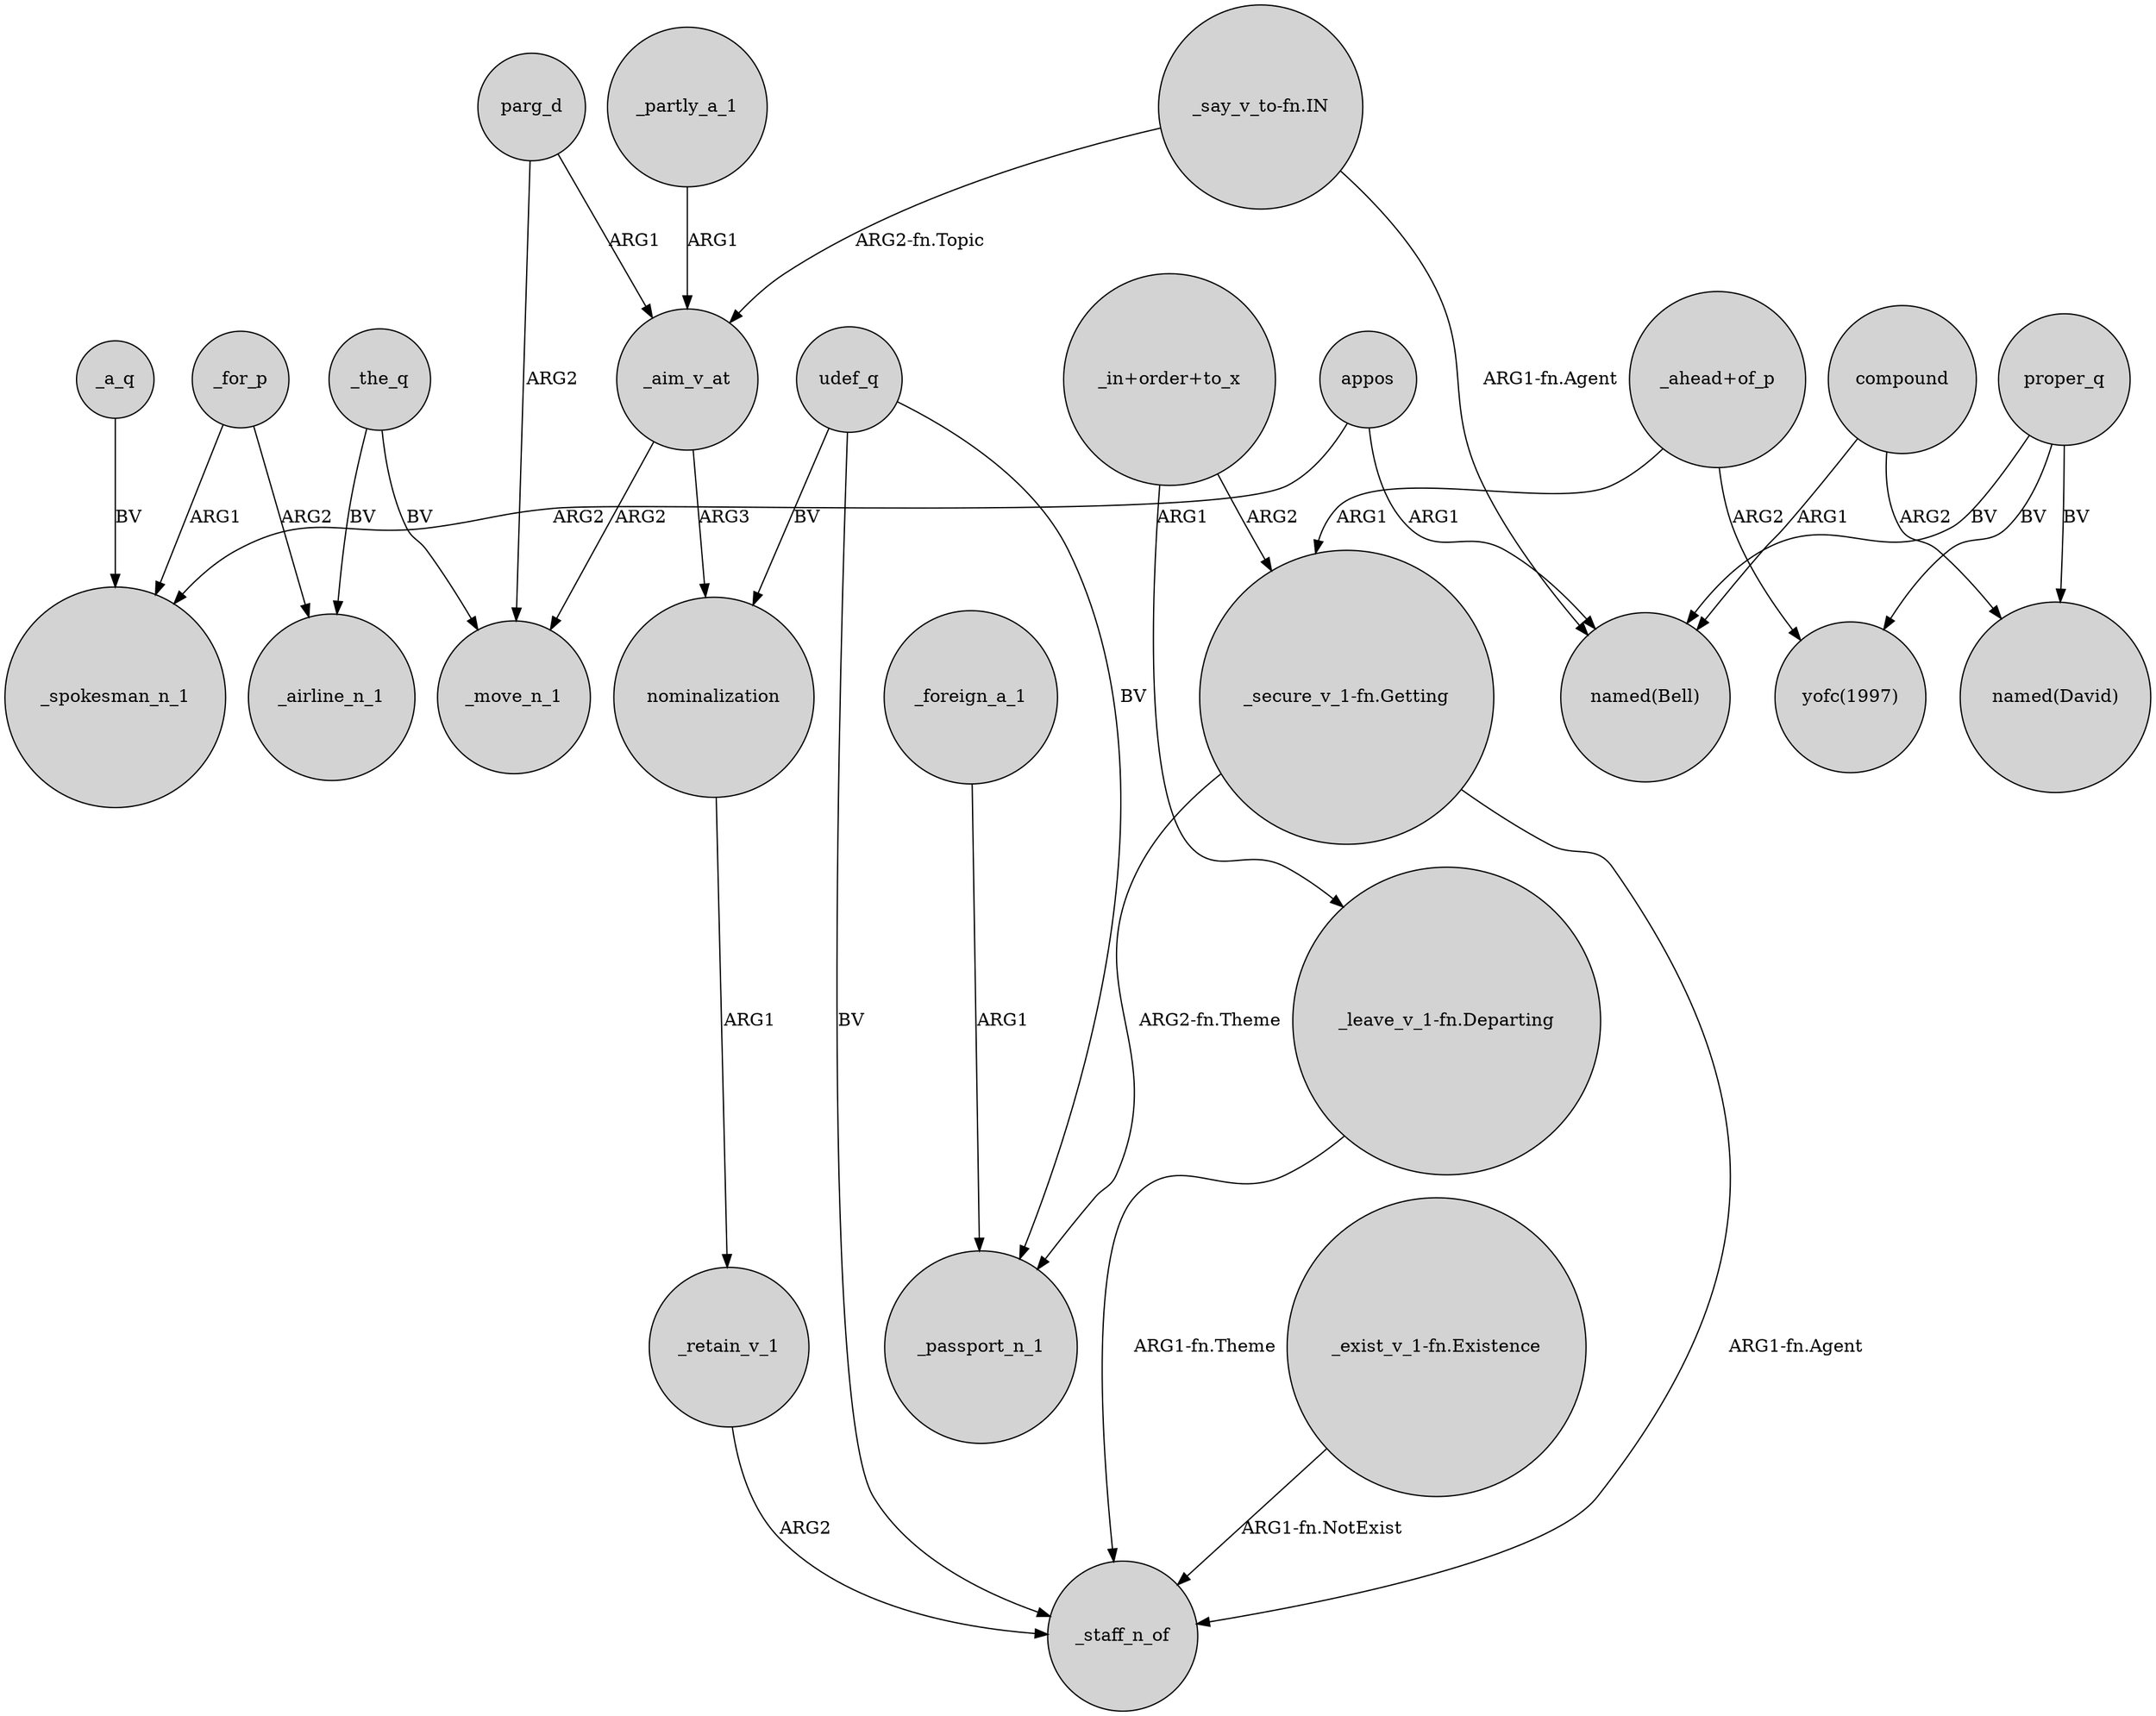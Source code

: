 digraph {
	node [shape=circle style=filled]
	appos -> _spokesman_n_1 [label=ARG2]
	_aim_v_at -> _move_n_1 [label=ARG2]
	_for_p -> _spokesman_n_1 [label=ARG1]
	"_secure_v_1-fn.Getting" -> _passport_n_1 [label="ARG2-fn.Theme"]
	compound -> "named(Bell)" [label=ARG1]
	parg_d -> _aim_v_at [label=ARG1]
	_aim_v_at -> nominalization [label=ARG3]
	udef_q -> _staff_n_of [label=BV]
	"_ahead+of_p" -> "_secure_v_1-fn.Getting" [label=ARG1]
	"_say_v_to-fn.IN" -> _aim_v_at [label="ARG2-fn.Topic"]
	_partly_a_1 -> _aim_v_at [label=ARG1]
	"_in+order+to_x" -> "_secure_v_1-fn.Getting" [label=ARG2]
	_the_q -> _move_n_1 [label=BV]
	_for_p -> _airline_n_1 [label=ARG2]
	_foreign_a_1 -> _passport_n_1 [label=ARG1]
	"_in+order+to_x" -> "_leave_v_1-fn.Departing" [label=ARG1]
	"_leave_v_1-fn.Departing" -> _staff_n_of [label="ARG1-fn.Theme"]
	_the_q -> _airline_n_1 [label=BV]
	compound -> "named(David)" [label=ARG2]
	appos -> "named(Bell)" [label=ARG1]
	udef_q -> _passport_n_1 [label=BV]
	udef_q -> nominalization [label=BV]
	proper_q -> "yofc(1997)" [label=BV]
	parg_d -> _move_n_1 [label=ARG2]
	_retain_v_1 -> _staff_n_of [label=ARG2]
	proper_q -> "named(Bell)" [label=BV]
	_a_q -> _spokesman_n_1 [label=BV]
	"_say_v_to-fn.IN" -> "named(Bell)" [label="ARG1-fn.Agent"]
	"_exist_v_1-fn.Existence" -> _staff_n_of [label="ARG1-fn.NotExist"]
	"_ahead+of_p" -> "yofc(1997)" [label=ARG2]
	proper_q -> "named(David)" [label=BV]
	nominalization -> _retain_v_1 [label=ARG1]
	"_secure_v_1-fn.Getting" -> _staff_n_of [label="ARG1-fn.Agent"]
}
